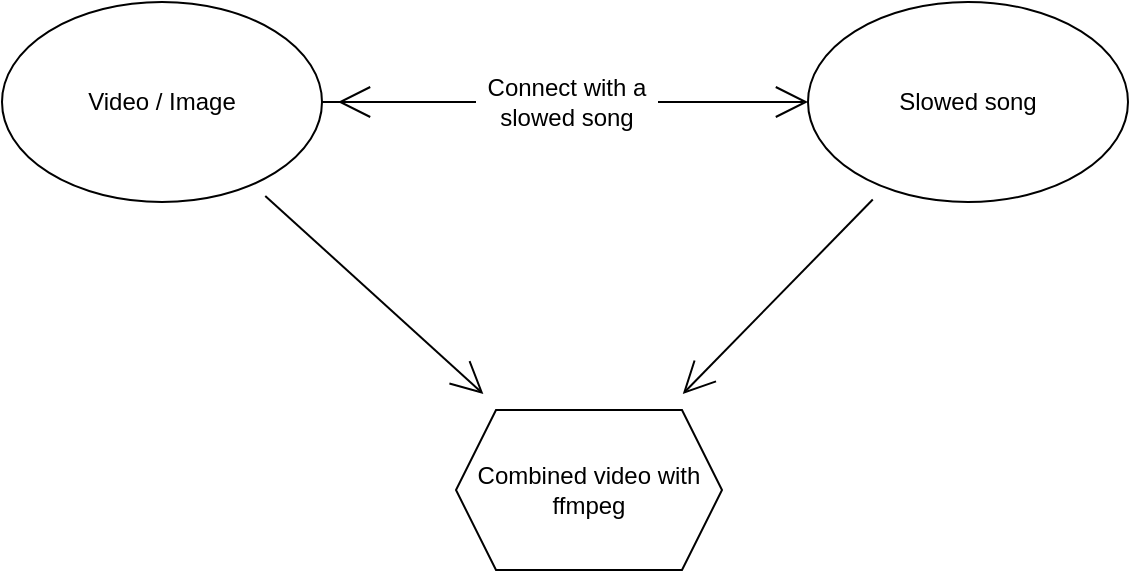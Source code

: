 <mxfile>
    <diagram id="ll1EYW2gebtuwS41nlW7" name="Page-1">
        <mxGraphModel dx="1138" dy="1082" grid="0" gridSize="10" guides="1" tooltips="1" connect="1" arrows="1" fold="1" page="0" pageScale="1" pageWidth="827" pageHeight="1169" math="0" shadow="0">
            <root>
                <mxCell id="0"/>
                <mxCell id="1" parent="0"/>
                <mxCell id="2" value="Video / Image" style="ellipse;whiteSpace=wrap;html=1;" vertex="1" parent="1">
                    <mxGeometry x="2" y="-1" width="160" height="100" as="geometry"/>
                </mxCell>
                <mxCell id="3" value="" style="edgeStyle=none;orthogonalLoop=1;jettySize=auto;html=1;rounded=0;endArrow=open;startSize=14;endSize=14;targetPerimeterSpacing=8;curved=1;exitX=1;exitY=0.5;exitDx=0;exitDy=0;startArrow=none;entryX=0;entryY=0.5;entryDx=0;entryDy=0;" edge="1" parent="1" source="4" target="8">
                    <mxGeometry width="140" relative="1" as="geometry">
                        <mxPoint x="212" y="231" as="sourcePoint"/>
                        <mxPoint x="377" y="51" as="targetPoint"/>
                        <Array as="points"/>
                    </mxGeometry>
                </mxCell>
                <mxCell id="5" value="" style="edgeStyle=none;orthogonalLoop=1;jettySize=auto;html=1;rounded=0;endArrow=none;startSize=14;endSize=14;sourcePerimeterSpacing=8;curved=1;exitX=1;exitY=0.5;exitDx=0;exitDy=0;" edge="1" parent="1" source="2" target="4">
                    <mxGeometry width="140" relative="1" as="geometry">
                        <mxPoint x="194" y="49" as="sourcePoint"/>
                        <mxPoint x="377" y="51" as="targetPoint"/>
                        <Array as="points"/>
                    </mxGeometry>
                </mxCell>
                <mxCell id="11" value="" style="edgeStyle=none;curved=1;rounded=0;orthogonalLoop=1;jettySize=auto;html=1;endArrow=open;startSize=14;endSize=14;sourcePerimeterSpacing=8;targetPerimeterSpacing=8;" edge="1" parent="1" source="4" target="2">
                    <mxGeometry relative="1" as="geometry"/>
                </mxCell>
                <mxCell id="4" value="Connect with a slowed song" style="text;strokeColor=none;fillColor=none;html=1;align=center;verticalAlign=middle;whiteSpace=wrap;rounded=0;" vertex="1" parent="1">
                    <mxGeometry x="239" y="34" width="91" height="30" as="geometry"/>
                </mxCell>
                <mxCell id="8" value="Slowed song" style="ellipse;whiteSpace=wrap;html=1;" vertex="1" parent="1">
                    <mxGeometry x="405" y="-1" width="160" height="100" as="geometry"/>
                </mxCell>
                <mxCell id="22" value="" style="edgeStyle=none;curved=1;rounded=0;orthogonalLoop=1;jettySize=auto;html=1;endArrow=open;startSize=14;endSize=14;sourcePerimeterSpacing=8;targetPerimeterSpacing=8;" edge="1" parent="1" source="2" target="16">
                    <mxGeometry relative="1" as="geometry">
                        <mxPoint x="7" y="125" as="sourcePoint"/>
                    </mxGeometry>
                </mxCell>
                <mxCell id="16" value="Combined video with ffmpeg" style="shape=hexagon;perimeter=hexagonPerimeter2;whiteSpace=wrap;html=1;fixedSize=1;" vertex="1" parent="1">
                    <mxGeometry x="229" y="203" width="133" height="80" as="geometry"/>
                </mxCell>
                <mxCell id="23" value="" style="edgeStyle=none;orthogonalLoop=1;jettySize=auto;html=1;rounded=0;endArrow=open;startSize=14;endSize=14;sourcePerimeterSpacing=8;targetPerimeterSpacing=8;curved=1;" edge="1" parent="1" source="8" target="16">
                    <mxGeometry width="140" relative="1" as="geometry">
                        <mxPoint x="245" y="111" as="sourcePoint"/>
                        <mxPoint x="385" y="111" as="targetPoint"/>
                        <Array as="points"/>
                    </mxGeometry>
                </mxCell>
            </root>
        </mxGraphModel>
    </diagram>
</mxfile>